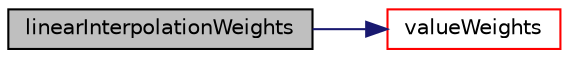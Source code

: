 digraph "linearInterpolationWeights"
{
  bgcolor="transparent";
  edge [fontname="Helvetica",fontsize="10",labelfontname="Helvetica",labelfontsize="10"];
  node [fontname="Helvetica",fontsize="10",shape=record];
  rankdir="LR";
  Node0 [label="linearInterpolationWeights",height=0.2,width=0.4,color="black", fillcolor="grey75", style="filled", fontcolor="black"];
  Node0 -> Node1 [color="midnightblue",fontsize="10",style="solid",fontname="Helvetica"];
  Node1 [label="valueWeights",height=0.2,width=0.4,color="red",URL="$a27869.html#af5a583ed770fba7cf1e0c968f80ac48e",tooltip="Calculate weights and indices to calculate t from samples. "];
}

